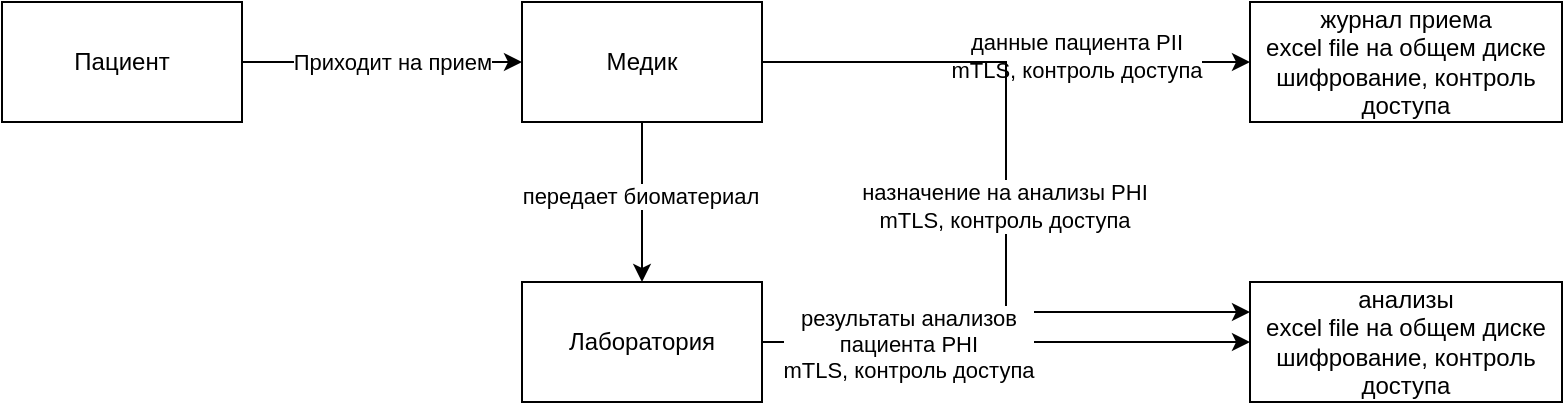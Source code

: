 <mxfile version="28.2.5">
  <diagram name="Страница — 1" id="VVFLxj3z1F1GEr8hPZjJ">
    <mxGraphModel dx="1532" dy="864" grid="1" gridSize="10" guides="1" tooltips="1" connect="1" arrows="1" fold="1" page="1" pageScale="1" pageWidth="827" pageHeight="1169" math="0" shadow="0">
      <root>
        <mxCell id="0" />
        <mxCell id="1" parent="0" />
        <mxCell id="9qPh1k6vbmJMXDvl4d07-4" style="edgeStyle=orthogonalEdgeStyle;rounded=0;orthogonalLoop=1;jettySize=auto;html=1;entryX=0;entryY=0.5;entryDx=0;entryDy=0;" parent="1" source="9qPh1k6vbmJMXDvl4d07-1" target="9qPh1k6vbmJMXDvl4d07-2" edge="1">
          <mxGeometry relative="1" as="geometry" />
        </mxCell>
        <mxCell id="9qPh1k6vbmJMXDvl4d07-5" value="Приходит на прием" style="edgeLabel;html=1;align=center;verticalAlign=middle;resizable=0;points=[];" parent="9qPh1k6vbmJMXDvl4d07-4" vertex="1" connectable="0">
          <mxGeometry x="0.07" relative="1" as="geometry">
            <mxPoint as="offset" />
          </mxGeometry>
        </mxCell>
        <mxCell id="9qPh1k6vbmJMXDvl4d07-1" value="Пациент" style="rounded=0;whiteSpace=wrap;html=1;" parent="1" vertex="1">
          <mxGeometry x="10" y="80" width="120" height="60" as="geometry" />
        </mxCell>
        <mxCell id="9qPh1k6vbmJMXDvl4d07-7" style="edgeStyle=orthogonalEdgeStyle;rounded=0;orthogonalLoop=1;jettySize=auto;html=1;entryX=0;entryY=0.5;entryDx=0;entryDy=0;" parent="1" target="9qPh1k6vbmJMXDvl4d07-6" edge="1">
          <mxGeometry relative="1" as="geometry">
            <mxPoint x="400" y="110" as="sourcePoint" />
            <Array as="points">
              <mxPoint x="634" y="110" />
            </Array>
          </mxGeometry>
        </mxCell>
        <mxCell id="9qPh1k6vbmJMXDvl4d07-8" value="данные пациента PII&lt;div&gt;mTLS, контроль доступа&lt;/div&gt;" style="edgeLabel;html=1;align=center;verticalAlign=middle;resizable=0;points=[];" parent="9qPh1k6vbmJMXDvl4d07-7" vertex="1" connectable="0">
          <mxGeometry x="0.251" y="3" relative="1" as="geometry">
            <mxPoint as="offset" />
          </mxGeometry>
        </mxCell>
        <mxCell id="9qPh1k6vbmJMXDvl4d07-16" style="edgeStyle=orthogonalEdgeStyle;rounded=0;orthogonalLoop=1;jettySize=auto;html=1;entryX=0.5;entryY=0;entryDx=0;entryDy=0;" parent="1" source="9qPh1k6vbmJMXDvl4d07-2" target="9qPh1k6vbmJMXDvl4d07-15" edge="1">
          <mxGeometry relative="1" as="geometry" />
        </mxCell>
        <mxCell id="9qPh1k6vbmJMXDvl4d07-19" value="передает биоматериал" style="edgeLabel;html=1;align=center;verticalAlign=middle;resizable=0;points=[];" parent="9qPh1k6vbmJMXDvl4d07-16" vertex="1" connectable="0">
          <mxGeometry x="-0.081" y="-1" relative="1" as="geometry">
            <mxPoint as="offset" />
          </mxGeometry>
        </mxCell>
        <mxCell id="9qPh1k6vbmJMXDvl4d07-21" style="edgeStyle=orthogonalEdgeStyle;rounded=0;orthogonalLoop=1;jettySize=auto;html=1;entryX=0;entryY=0.25;entryDx=0;entryDy=0;" parent="1" source="9qPh1k6vbmJMXDvl4d07-2" target="9qPh1k6vbmJMXDvl4d07-12" edge="1">
          <mxGeometry relative="1" as="geometry" />
        </mxCell>
        <mxCell id="9qPh1k6vbmJMXDvl4d07-22" value="назначение на анализы PHI&lt;div&gt;mTLS, контроль доступа&lt;/div&gt;" style="edgeLabel;html=1;align=center;verticalAlign=middle;resizable=0;points=[];" parent="9qPh1k6vbmJMXDvl4d07-21" vertex="1" connectable="0">
          <mxGeometry x="0.05" y="-1" relative="1" as="geometry">
            <mxPoint as="offset" />
          </mxGeometry>
        </mxCell>
        <mxCell id="9qPh1k6vbmJMXDvl4d07-2" value="Медик" style="rounded=0;whiteSpace=wrap;html=1;" parent="1" vertex="1">
          <mxGeometry x="270" y="80" width="120" height="60" as="geometry" />
        </mxCell>
        <mxCell id="9qPh1k6vbmJMXDvl4d07-6" value="&lt;div&gt;журнал приема&lt;/div&gt;excel file на общем диске&lt;div&gt;шифрование, контроль доступа&lt;/div&gt;" style="rounded=0;whiteSpace=wrap;html=1;" parent="1" vertex="1">
          <mxGeometry x="634" y="80" width="156" height="60" as="geometry" />
        </mxCell>
        <mxCell id="9qPh1k6vbmJMXDvl4d07-12" value="&lt;div&gt;анализы&lt;/div&gt;excel file на общем диске&lt;div&gt;шифрование, контроль доступа&lt;/div&gt;" style="rounded=0;whiteSpace=wrap;html=1;" parent="1" vertex="1">
          <mxGeometry x="634" y="220" width="156" height="60" as="geometry" />
        </mxCell>
        <mxCell id="9qPh1k6vbmJMXDvl4d07-17" style="edgeStyle=orthogonalEdgeStyle;rounded=0;orthogonalLoop=1;jettySize=auto;html=1;entryX=0;entryY=0.5;entryDx=0;entryDy=0;" parent="1" source="9qPh1k6vbmJMXDvl4d07-15" target="9qPh1k6vbmJMXDvl4d07-12" edge="1">
          <mxGeometry relative="1" as="geometry">
            <Array as="points">
              <mxPoint x="620" y="250" />
              <mxPoint x="620" y="250" />
            </Array>
          </mxGeometry>
        </mxCell>
        <mxCell id="9qPh1k6vbmJMXDvl4d07-18" value="результаты анализов&lt;div&gt;пациента PHI&lt;/div&gt;&lt;div&gt;mTLS, контроль доступа&lt;/div&gt;" style="edgeLabel;html=1;align=center;verticalAlign=middle;resizable=0;points=[];" parent="9qPh1k6vbmJMXDvl4d07-17" vertex="1" connectable="0">
          <mxGeometry x="-0.402" y="-1" relative="1" as="geometry">
            <mxPoint as="offset" />
          </mxGeometry>
        </mxCell>
        <mxCell id="9qPh1k6vbmJMXDvl4d07-15" value="Лаборатория" style="rounded=0;whiteSpace=wrap;html=1;" parent="1" vertex="1">
          <mxGeometry x="270" y="220" width="120" height="60" as="geometry" />
        </mxCell>
      </root>
    </mxGraphModel>
  </diagram>
</mxfile>
